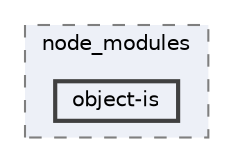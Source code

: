 digraph "pkiclassroomrescheduler/src/main/frontend/node_modules/object-is"
{
 // LATEX_PDF_SIZE
  bgcolor="transparent";
  edge [fontname=Helvetica,fontsize=10,labelfontname=Helvetica,labelfontsize=10];
  node [fontname=Helvetica,fontsize=10,shape=box,height=0.2,width=0.4];
  compound=true
  subgraph clusterdir_72953eda66ccb3a2722c28e1c3e6c23b {
    graph [ bgcolor="#edf0f7", pencolor="grey50", label="node_modules", fontname=Helvetica,fontsize=10 style="filled,dashed", URL="dir_72953eda66ccb3a2722c28e1c3e6c23b.html",tooltip=""]
  dir_9b6ef3bbf52df3581208017d6c91c9cb [label="object-is", fillcolor="#edf0f7", color="grey25", style="filled,bold", URL="dir_9b6ef3bbf52df3581208017d6c91c9cb.html",tooltip=""];
  }
}
